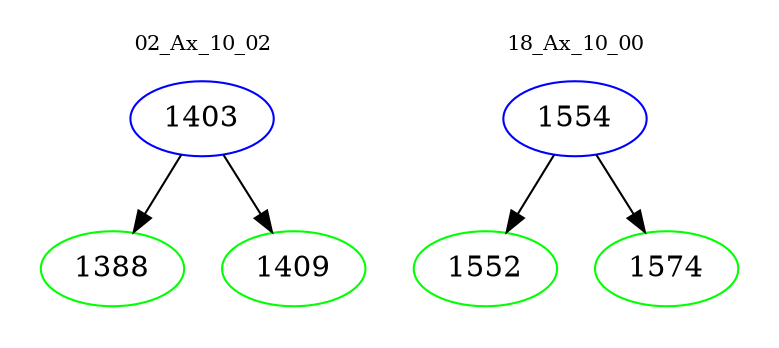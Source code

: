 digraph{
subgraph cluster_0 {
color = white
label = "02_Ax_10_02";
fontsize=10;
T0_1403 [label="1403", color="blue"]
T0_1403 -> T0_1388 [color="black"]
T0_1388 [label="1388", color="green"]
T0_1403 -> T0_1409 [color="black"]
T0_1409 [label="1409", color="green"]
}
subgraph cluster_1 {
color = white
label = "18_Ax_10_00";
fontsize=10;
T1_1554 [label="1554", color="blue"]
T1_1554 -> T1_1552 [color="black"]
T1_1552 [label="1552", color="green"]
T1_1554 -> T1_1574 [color="black"]
T1_1574 [label="1574", color="green"]
}
}
